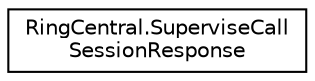 digraph "Graphical Class Hierarchy"
{
 // LATEX_PDF_SIZE
  edge [fontname="Helvetica",fontsize="10",labelfontname="Helvetica",labelfontsize="10"];
  node [fontname="Helvetica",fontsize="10",shape=record];
  rankdir="LR";
  Node0 [label="RingCentral.SuperviseCall\lSessionResponse",height=0.2,width=0.4,color="black", fillcolor="white", style="filled",URL="$classRingCentral_1_1SuperviseCallSessionResponse.html",tooltip=" "];
}
